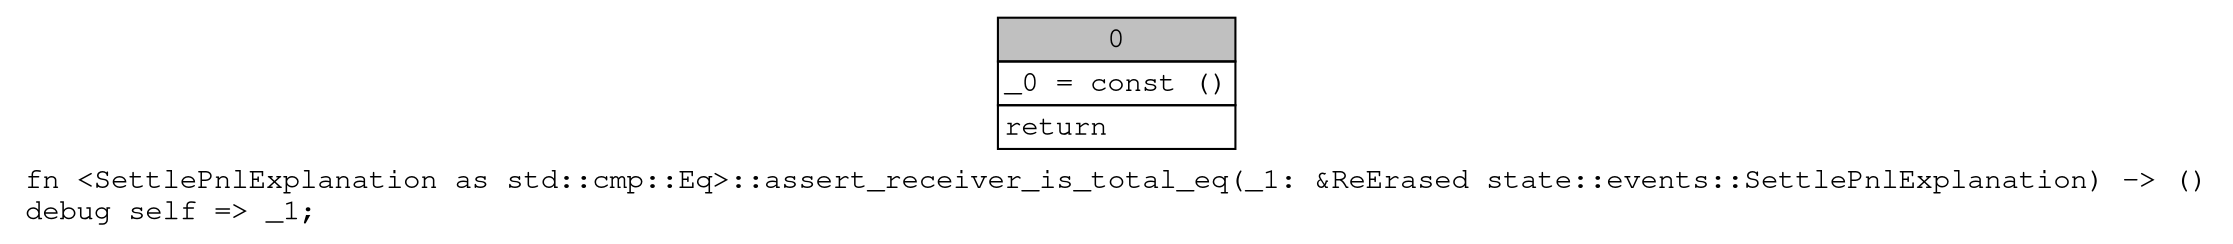digraph Mir_0_15899 {
    graph [fontname="Courier, monospace"];
    node [fontname="Courier, monospace"];
    edge [fontname="Courier, monospace"];
    label=<fn &lt;SettlePnlExplanation as std::cmp::Eq&gt;::assert_receiver_is_total_eq(_1: &amp;ReErased state::events::SettlePnlExplanation) -&gt; ()<br align="left"/>debug self =&gt; _1;<br align="left"/>>;
    bb0__0_15899 [shape="none", label=<<table border="0" cellborder="1" cellspacing="0"><tr><td bgcolor="gray" align="center" colspan="1">0</td></tr><tr><td align="left" balign="left">_0 = const ()<br/></td></tr><tr><td align="left">return</td></tr></table>>];
}
